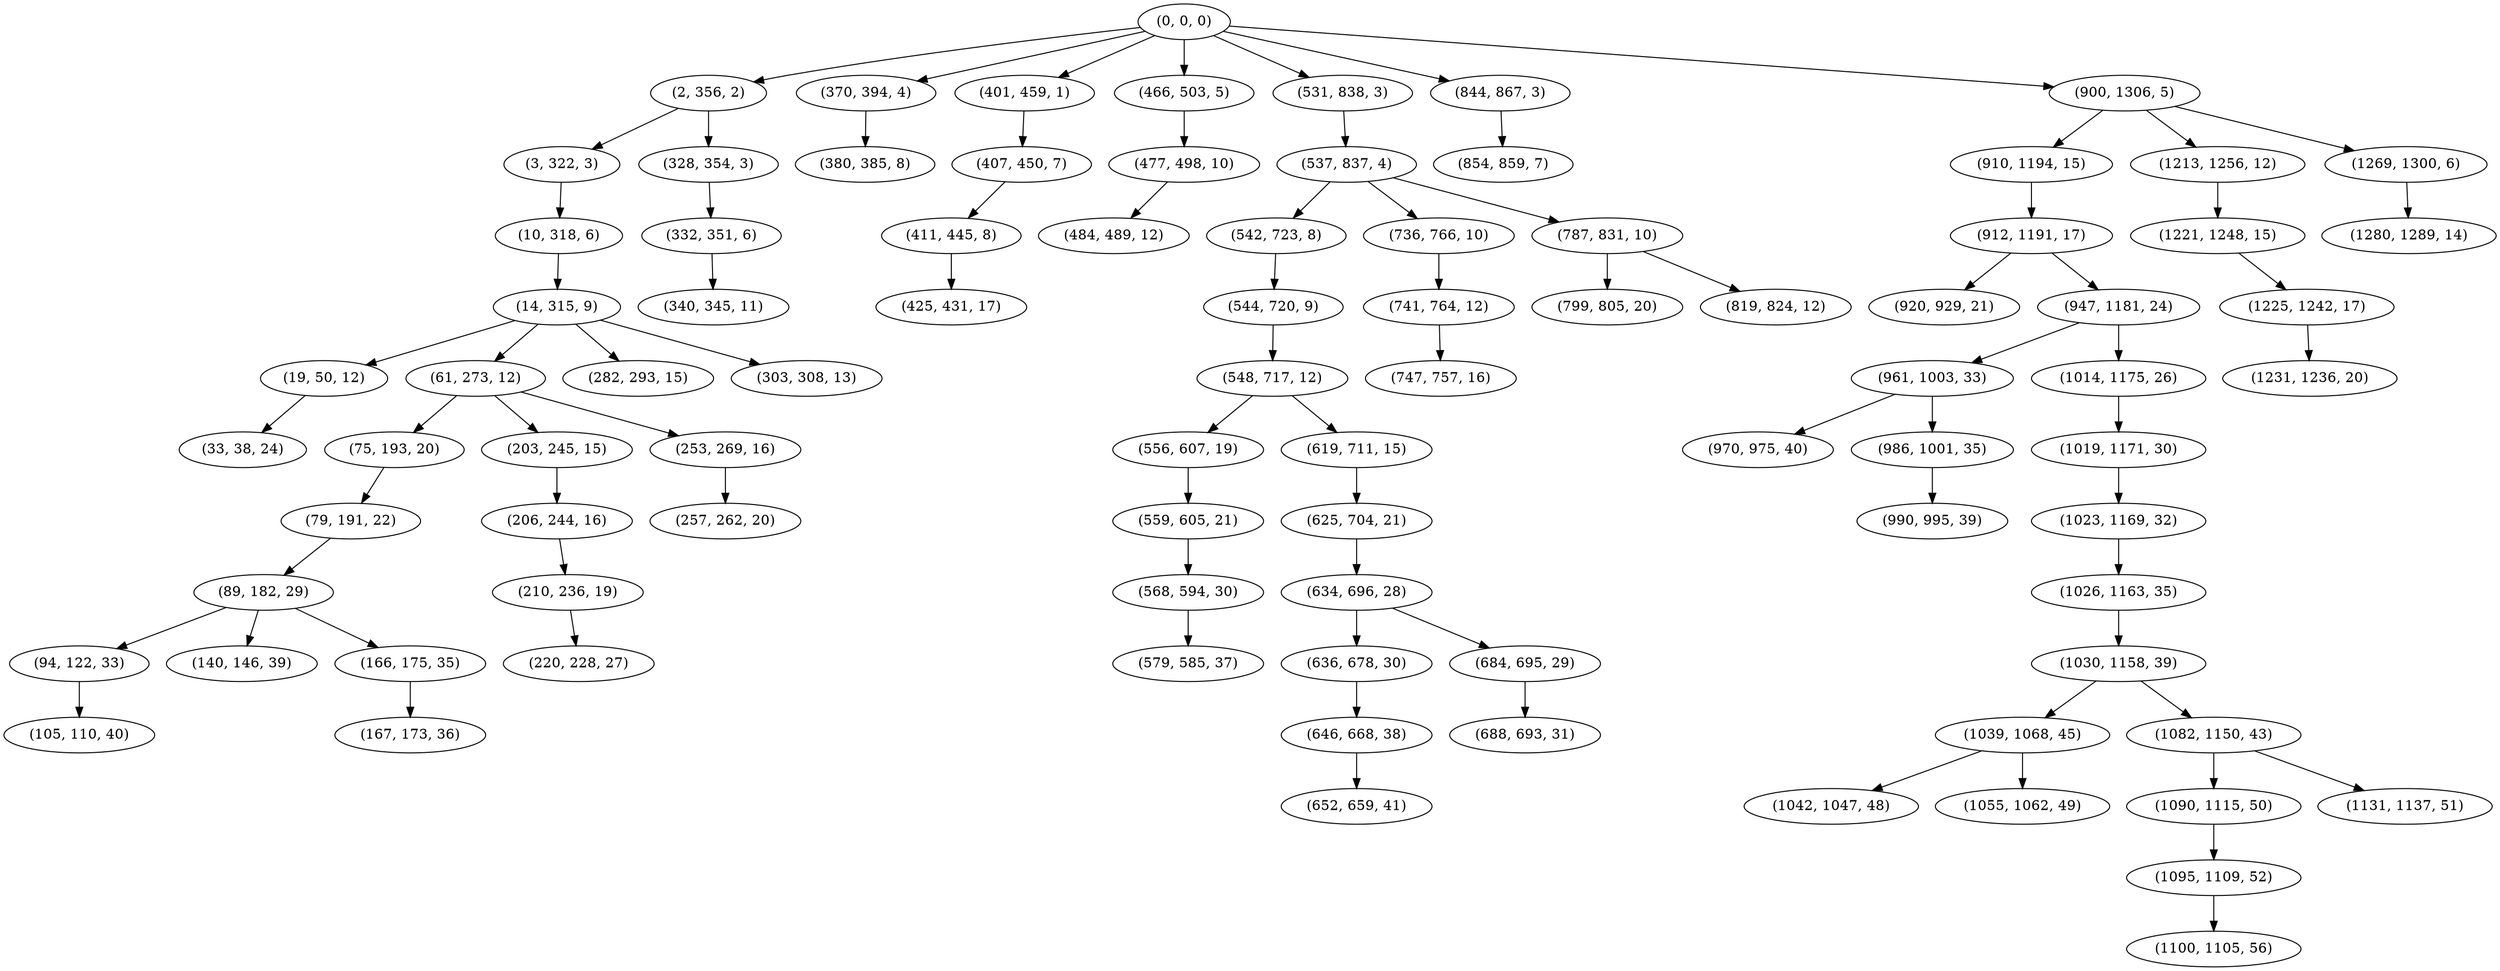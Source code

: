 digraph tree {
    "(0, 0, 0)";
    "(2, 356, 2)";
    "(3, 322, 3)";
    "(10, 318, 6)";
    "(14, 315, 9)";
    "(19, 50, 12)";
    "(33, 38, 24)";
    "(61, 273, 12)";
    "(75, 193, 20)";
    "(79, 191, 22)";
    "(89, 182, 29)";
    "(94, 122, 33)";
    "(105, 110, 40)";
    "(140, 146, 39)";
    "(166, 175, 35)";
    "(167, 173, 36)";
    "(203, 245, 15)";
    "(206, 244, 16)";
    "(210, 236, 19)";
    "(220, 228, 27)";
    "(253, 269, 16)";
    "(257, 262, 20)";
    "(282, 293, 15)";
    "(303, 308, 13)";
    "(328, 354, 3)";
    "(332, 351, 6)";
    "(340, 345, 11)";
    "(370, 394, 4)";
    "(380, 385, 8)";
    "(401, 459, 1)";
    "(407, 450, 7)";
    "(411, 445, 8)";
    "(425, 431, 17)";
    "(466, 503, 5)";
    "(477, 498, 10)";
    "(484, 489, 12)";
    "(531, 838, 3)";
    "(537, 837, 4)";
    "(542, 723, 8)";
    "(544, 720, 9)";
    "(548, 717, 12)";
    "(556, 607, 19)";
    "(559, 605, 21)";
    "(568, 594, 30)";
    "(579, 585, 37)";
    "(619, 711, 15)";
    "(625, 704, 21)";
    "(634, 696, 28)";
    "(636, 678, 30)";
    "(646, 668, 38)";
    "(652, 659, 41)";
    "(684, 695, 29)";
    "(688, 693, 31)";
    "(736, 766, 10)";
    "(741, 764, 12)";
    "(747, 757, 16)";
    "(787, 831, 10)";
    "(799, 805, 20)";
    "(819, 824, 12)";
    "(844, 867, 3)";
    "(854, 859, 7)";
    "(900, 1306, 5)";
    "(910, 1194, 15)";
    "(912, 1191, 17)";
    "(920, 929, 21)";
    "(947, 1181, 24)";
    "(961, 1003, 33)";
    "(970, 975, 40)";
    "(986, 1001, 35)";
    "(990, 995, 39)";
    "(1014, 1175, 26)";
    "(1019, 1171, 30)";
    "(1023, 1169, 32)";
    "(1026, 1163, 35)";
    "(1030, 1158, 39)";
    "(1039, 1068, 45)";
    "(1042, 1047, 48)";
    "(1055, 1062, 49)";
    "(1082, 1150, 43)";
    "(1090, 1115, 50)";
    "(1095, 1109, 52)";
    "(1100, 1105, 56)";
    "(1131, 1137, 51)";
    "(1213, 1256, 12)";
    "(1221, 1248, 15)";
    "(1225, 1242, 17)";
    "(1231, 1236, 20)";
    "(1269, 1300, 6)";
    "(1280, 1289, 14)";
    "(0, 0, 0)" -> "(2, 356, 2)";
    "(0, 0, 0)" -> "(370, 394, 4)";
    "(0, 0, 0)" -> "(401, 459, 1)";
    "(0, 0, 0)" -> "(466, 503, 5)";
    "(0, 0, 0)" -> "(531, 838, 3)";
    "(0, 0, 0)" -> "(844, 867, 3)";
    "(0, 0, 0)" -> "(900, 1306, 5)";
    "(2, 356, 2)" -> "(3, 322, 3)";
    "(2, 356, 2)" -> "(328, 354, 3)";
    "(3, 322, 3)" -> "(10, 318, 6)";
    "(10, 318, 6)" -> "(14, 315, 9)";
    "(14, 315, 9)" -> "(19, 50, 12)";
    "(14, 315, 9)" -> "(61, 273, 12)";
    "(14, 315, 9)" -> "(282, 293, 15)";
    "(14, 315, 9)" -> "(303, 308, 13)";
    "(19, 50, 12)" -> "(33, 38, 24)";
    "(61, 273, 12)" -> "(75, 193, 20)";
    "(61, 273, 12)" -> "(203, 245, 15)";
    "(61, 273, 12)" -> "(253, 269, 16)";
    "(75, 193, 20)" -> "(79, 191, 22)";
    "(79, 191, 22)" -> "(89, 182, 29)";
    "(89, 182, 29)" -> "(94, 122, 33)";
    "(89, 182, 29)" -> "(140, 146, 39)";
    "(89, 182, 29)" -> "(166, 175, 35)";
    "(94, 122, 33)" -> "(105, 110, 40)";
    "(166, 175, 35)" -> "(167, 173, 36)";
    "(203, 245, 15)" -> "(206, 244, 16)";
    "(206, 244, 16)" -> "(210, 236, 19)";
    "(210, 236, 19)" -> "(220, 228, 27)";
    "(253, 269, 16)" -> "(257, 262, 20)";
    "(328, 354, 3)" -> "(332, 351, 6)";
    "(332, 351, 6)" -> "(340, 345, 11)";
    "(370, 394, 4)" -> "(380, 385, 8)";
    "(401, 459, 1)" -> "(407, 450, 7)";
    "(407, 450, 7)" -> "(411, 445, 8)";
    "(411, 445, 8)" -> "(425, 431, 17)";
    "(466, 503, 5)" -> "(477, 498, 10)";
    "(477, 498, 10)" -> "(484, 489, 12)";
    "(531, 838, 3)" -> "(537, 837, 4)";
    "(537, 837, 4)" -> "(542, 723, 8)";
    "(537, 837, 4)" -> "(736, 766, 10)";
    "(537, 837, 4)" -> "(787, 831, 10)";
    "(542, 723, 8)" -> "(544, 720, 9)";
    "(544, 720, 9)" -> "(548, 717, 12)";
    "(548, 717, 12)" -> "(556, 607, 19)";
    "(548, 717, 12)" -> "(619, 711, 15)";
    "(556, 607, 19)" -> "(559, 605, 21)";
    "(559, 605, 21)" -> "(568, 594, 30)";
    "(568, 594, 30)" -> "(579, 585, 37)";
    "(619, 711, 15)" -> "(625, 704, 21)";
    "(625, 704, 21)" -> "(634, 696, 28)";
    "(634, 696, 28)" -> "(636, 678, 30)";
    "(634, 696, 28)" -> "(684, 695, 29)";
    "(636, 678, 30)" -> "(646, 668, 38)";
    "(646, 668, 38)" -> "(652, 659, 41)";
    "(684, 695, 29)" -> "(688, 693, 31)";
    "(736, 766, 10)" -> "(741, 764, 12)";
    "(741, 764, 12)" -> "(747, 757, 16)";
    "(787, 831, 10)" -> "(799, 805, 20)";
    "(787, 831, 10)" -> "(819, 824, 12)";
    "(844, 867, 3)" -> "(854, 859, 7)";
    "(900, 1306, 5)" -> "(910, 1194, 15)";
    "(900, 1306, 5)" -> "(1213, 1256, 12)";
    "(900, 1306, 5)" -> "(1269, 1300, 6)";
    "(910, 1194, 15)" -> "(912, 1191, 17)";
    "(912, 1191, 17)" -> "(920, 929, 21)";
    "(912, 1191, 17)" -> "(947, 1181, 24)";
    "(947, 1181, 24)" -> "(961, 1003, 33)";
    "(947, 1181, 24)" -> "(1014, 1175, 26)";
    "(961, 1003, 33)" -> "(970, 975, 40)";
    "(961, 1003, 33)" -> "(986, 1001, 35)";
    "(986, 1001, 35)" -> "(990, 995, 39)";
    "(1014, 1175, 26)" -> "(1019, 1171, 30)";
    "(1019, 1171, 30)" -> "(1023, 1169, 32)";
    "(1023, 1169, 32)" -> "(1026, 1163, 35)";
    "(1026, 1163, 35)" -> "(1030, 1158, 39)";
    "(1030, 1158, 39)" -> "(1039, 1068, 45)";
    "(1030, 1158, 39)" -> "(1082, 1150, 43)";
    "(1039, 1068, 45)" -> "(1042, 1047, 48)";
    "(1039, 1068, 45)" -> "(1055, 1062, 49)";
    "(1082, 1150, 43)" -> "(1090, 1115, 50)";
    "(1082, 1150, 43)" -> "(1131, 1137, 51)";
    "(1090, 1115, 50)" -> "(1095, 1109, 52)";
    "(1095, 1109, 52)" -> "(1100, 1105, 56)";
    "(1213, 1256, 12)" -> "(1221, 1248, 15)";
    "(1221, 1248, 15)" -> "(1225, 1242, 17)";
    "(1225, 1242, 17)" -> "(1231, 1236, 20)";
    "(1269, 1300, 6)" -> "(1280, 1289, 14)";
}

